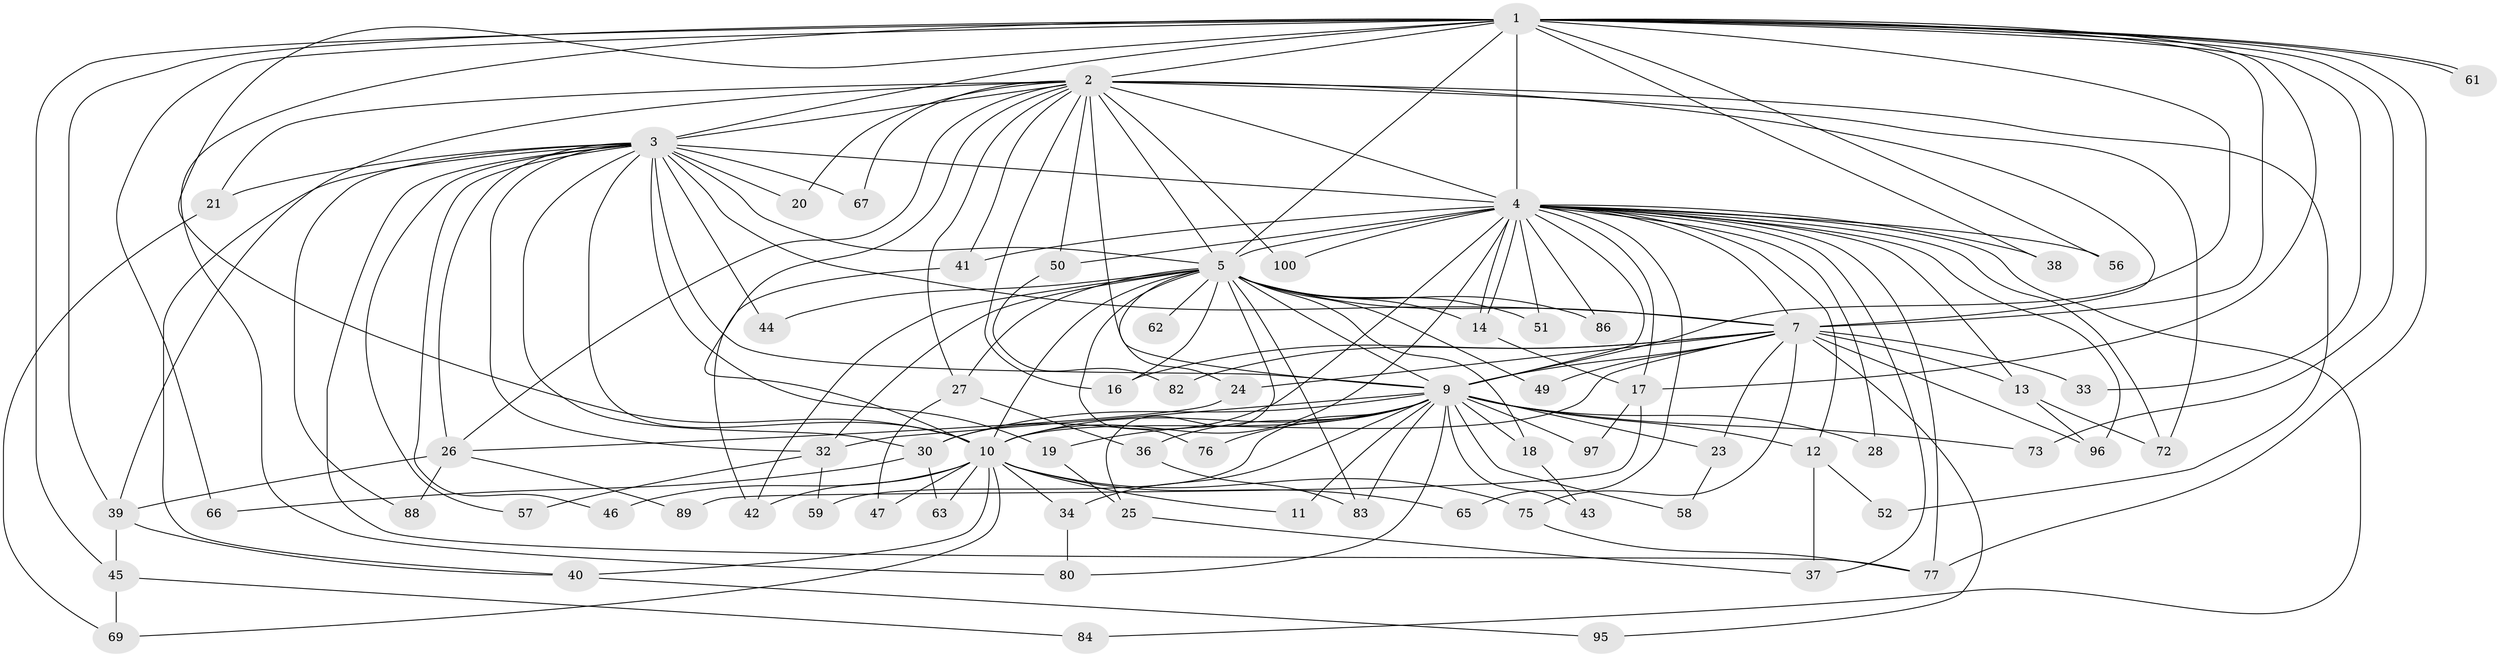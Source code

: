 // original degree distribution, {22: 0.03, 21: 0.01, 23: 0.01, 18: 0.01, 19: 0.01, 14: 0.01, 27: 0.01, 16: 0.01, 3: 0.3, 4: 0.06, 5: 0.04, 6: 0.03, 2: 0.47}
// Generated by graph-tools (version 1.1) at 2025/11/02/21/25 10:11:07]
// undirected, 71 vertices, 170 edges
graph export_dot {
graph [start="1"]
  node [color=gray90,style=filled];
  1 [super="+85"];
  2 [super="+60"];
  3 [super="+68"];
  4 [super="+6"];
  5 [super="+8"];
  7 [super="+35"];
  9 [super="+15"];
  10 [super="+22"];
  11;
  12;
  13 [super="+79"];
  14 [super="+55"];
  16 [super="+31"];
  17 [super="+53"];
  18 [super="+92"];
  19;
  20 [super="+54"];
  21;
  23 [super="+87"];
  24 [super="+29"];
  25;
  26 [super="+74"];
  27;
  28;
  30 [super="+94"];
  32 [super="+64"];
  33;
  34;
  36;
  37 [super="+70"];
  38;
  39;
  40 [super="+48"];
  41;
  42 [super="+81"];
  43;
  44;
  45 [super="+71"];
  46;
  47 [super="+90"];
  49;
  50;
  51;
  52;
  56;
  57;
  58;
  59;
  61;
  62;
  63;
  65;
  66;
  67;
  69;
  72;
  73;
  75 [super="+91"];
  76;
  77 [super="+78"];
  80 [super="+93"];
  82;
  83 [super="+98"];
  84;
  86;
  88;
  89;
  95;
  96 [super="+99"];
  97;
  100;
  1 -- 2;
  1 -- 3;
  1 -- 4 [weight=2];
  1 -- 5 [weight=2];
  1 -- 7;
  1 -- 9;
  1 -- 10;
  1 -- 33;
  1 -- 38;
  1 -- 39 [weight=2];
  1 -- 45;
  1 -- 56;
  1 -- 61;
  1 -- 61;
  1 -- 66;
  1 -- 73;
  1 -- 80;
  1 -- 77;
  1 -- 17;
  2 -- 3;
  2 -- 4 [weight=3];
  2 -- 5 [weight=2];
  2 -- 7;
  2 -- 9;
  2 -- 10;
  2 -- 20;
  2 -- 21;
  2 -- 26;
  2 -- 27;
  2 -- 39;
  2 -- 41;
  2 -- 50;
  2 -- 52;
  2 -- 67;
  2 -- 100;
  2 -- 72;
  2 -- 16;
  3 -- 4 [weight=2];
  3 -- 5 [weight=2];
  3 -- 7;
  3 -- 9;
  3 -- 10;
  3 -- 19;
  3 -- 20 [weight=2];
  3 -- 21;
  3 -- 26;
  3 -- 30;
  3 -- 40;
  3 -- 44;
  3 -- 46;
  3 -- 57;
  3 -- 67;
  3 -- 77;
  3 -- 88;
  3 -- 32;
  4 -- 5 [weight=4];
  4 -- 7 [weight=2];
  4 -- 9 [weight=2];
  4 -- 10 [weight=3];
  4 -- 13;
  4 -- 14;
  4 -- 14;
  4 -- 30;
  4 -- 38;
  4 -- 41;
  4 -- 50;
  4 -- 72;
  4 -- 84;
  4 -- 86;
  4 -- 100;
  4 -- 65;
  4 -- 12;
  4 -- 77;
  4 -- 17;
  4 -- 28;
  4 -- 37;
  4 -- 51;
  4 -- 56;
  4 -- 96;
  5 -- 7 [weight=2];
  5 -- 9 [weight=2];
  5 -- 10 [weight=2];
  5 -- 16;
  5 -- 25;
  5 -- 32 [weight=2];
  5 -- 44;
  5 -- 49;
  5 -- 51;
  5 -- 62 [weight=2];
  5 -- 76;
  5 -- 83;
  5 -- 86;
  5 -- 42;
  5 -- 18 [weight=2];
  5 -- 24;
  5 -- 27;
  5 -- 14;
  7 -- 9 [weight=2];
  7 -- 10;
  7 -- 13;
  7 -- 16;
  7 -- 23;
  7 -- 24;
  7 -- 33;
  7 -- 49;
  7 -- 75;
  7 -- 95;
  7 -- 96;
  7 -- 82;
  9 -- 10;
  9 -- 11 [weight=2];
  9 -- 12;
  9 -- 18;
  9 -- 19;
  9 -- 28;
  9 -- 36;
  9 -- 43;
  9 -- 58;
  9 -- 59;
  9 -- 73;
  9 -- 97;
  9 -- 34;
  9 -- 23 [weight=2];
  9 -- 76;
  9 -- 32;
  9 -- 83;
  9 -- 30;
  9 -- 80;
  10 -- 11;
  10 -- 34;
  10 -- 42;
  10 -- 46;
  10 -- 63;
  10 -- 69;
  10 -- 65;
  10 -- 75;
  10 -- 47;
  10 -- 40;
  12 -- 52;
  12 -- 37;
  13 -- 72;
  13 -- 96;
  14 -- 17;
  17 -- 89;
  17 -- 97;
  18 -- 43;
  19 -- 25;
  21 -- 69;
  23 -- 58;
  24 -- 26;
  25 -- 37;
  26 -- 89;
  26 -- 88;
  26 -- 39;
  27 -- 36;
  27 -- 47 [weight=2];
  30 -- 63;
  30 -- 66;
  32 -- 57;
  32 -- 59;
  34 -- 80;
  36 -- 83;
  39 -- 40;
  39 -- 45;
  40 -- 95;
  41 -- 42;
  45 -- 84;
  45 -- 69;
  50 -- 82;
  75 -- 77;
}
